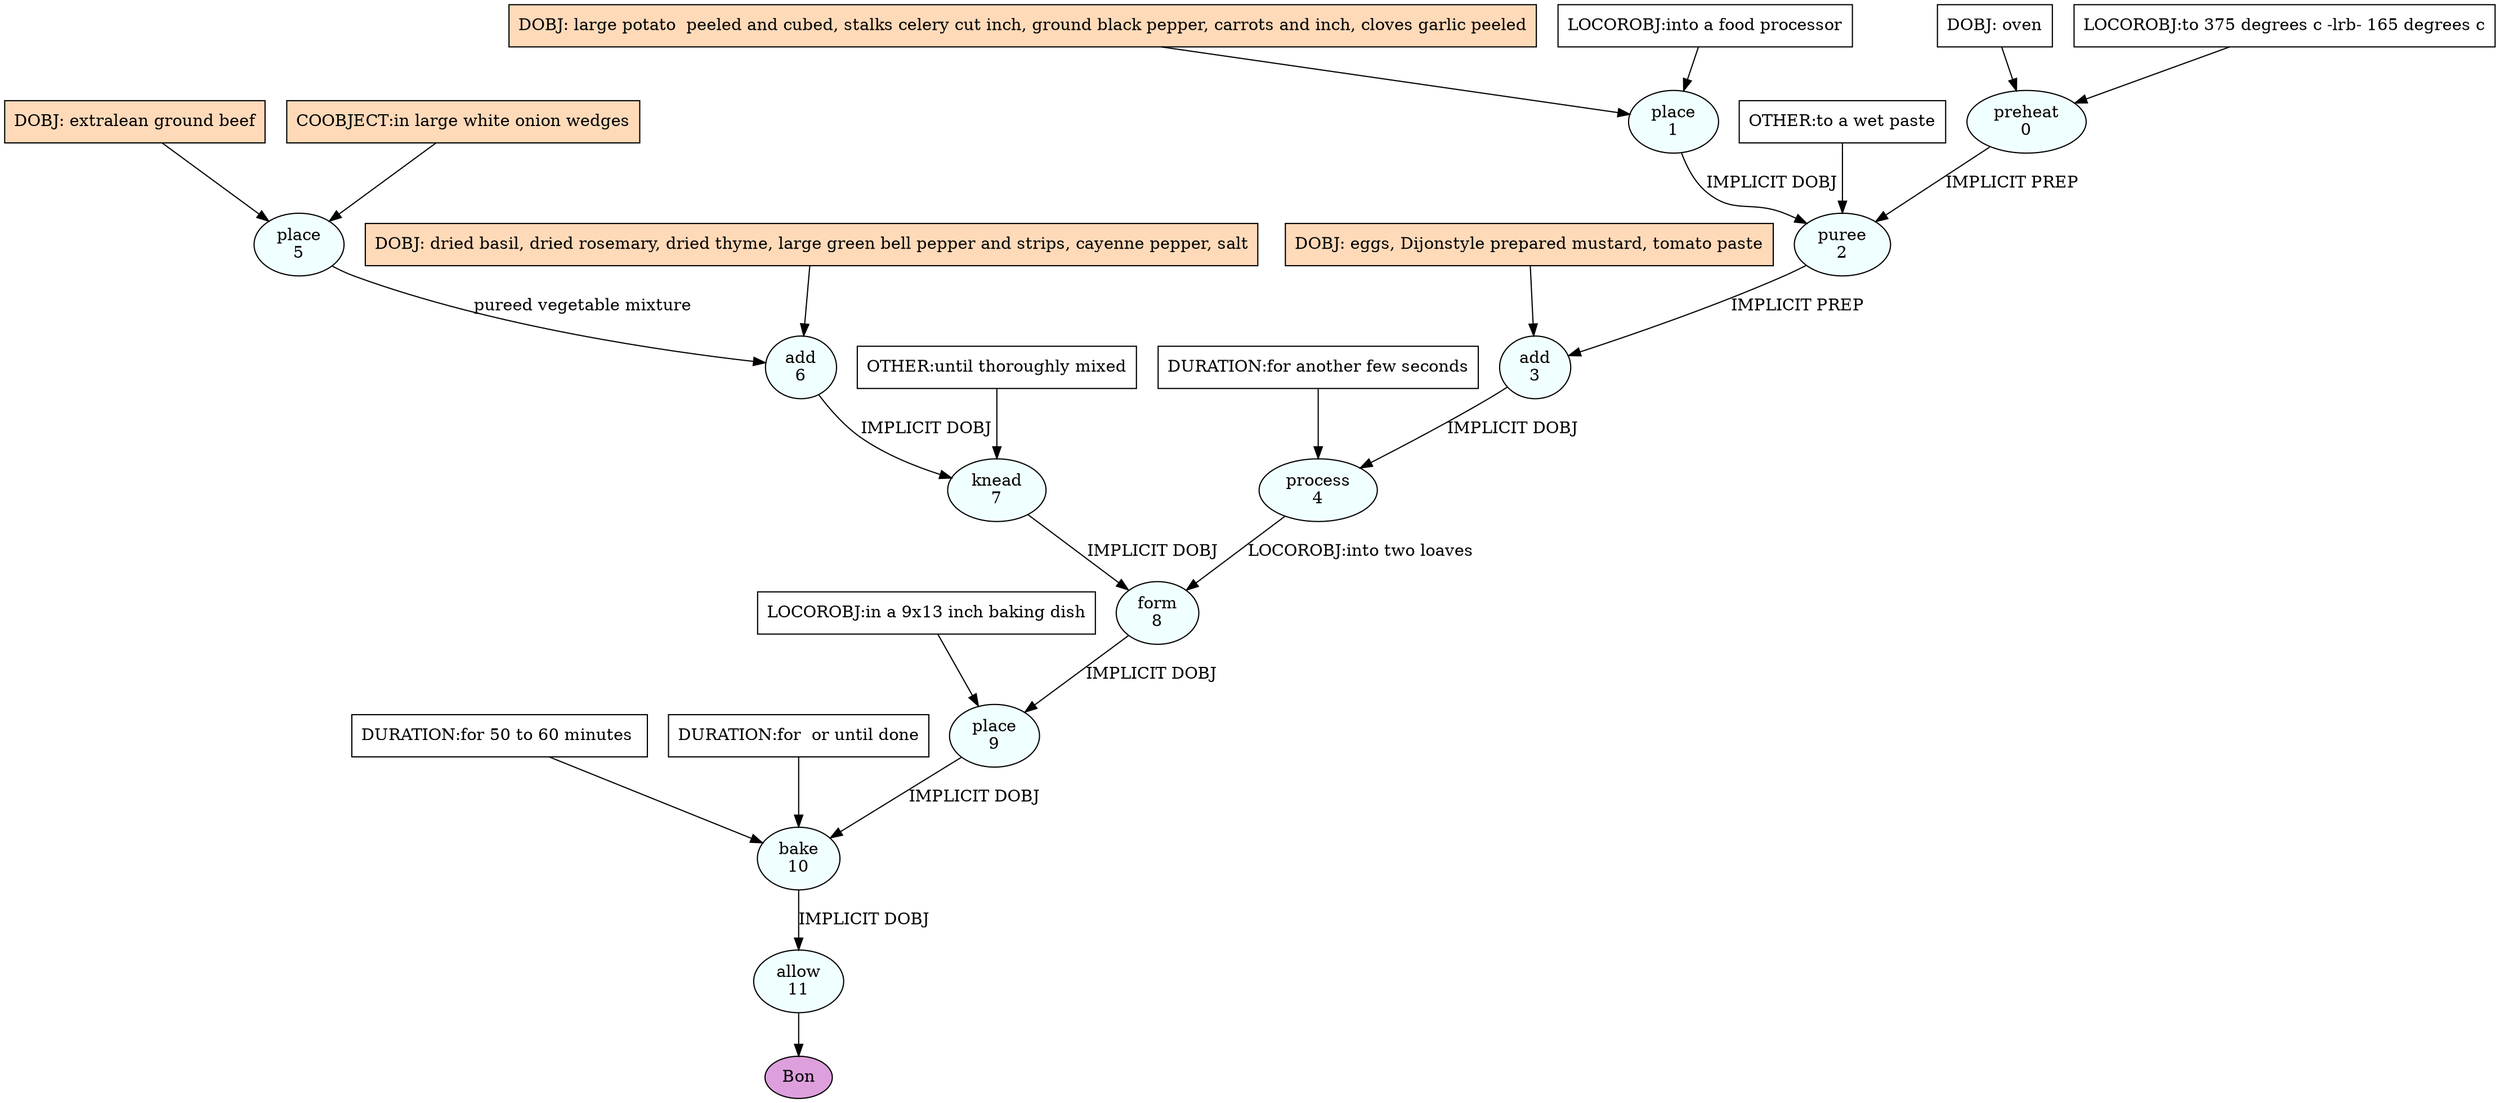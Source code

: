 digraph recipe {
E0[label="preheat
0", shape=oval, style=filled, fillcolor=azure]
E1[label="place
1", shape=oval, style=filled, fillcolor=azure]
E2[label="puree
2", shape=oval, style=filled, fillcolor=azure]
E3[label="add
3", shape=oval, style=filled, fillcolor=azure]
E4[label="process
4", shape=oval, style=filled, fillcolor=azure]
E5[label="place
5", shape=oval, style=filled, fillcolor=azure]
E6[label="add
6", shape=oval, style=filled, fillcolor=azure]
E7[label="knead
7", shape=oval, style=filled, fillcolor=azure]
E8[label="form
8", shape=oval, style=filled, fillcolor=azure]
E9[label="place
9", shape=oval, style=filled, fillcolor=azure]
E10[label="bake
10", shape=oval, style=filled, fillcolor=azure]
E11[label="allow
11", shape=oval, style=filled, fillcolor=azure]
D0[label="DOBJ: oven", shape=box, style=filled, fillcolor=white]
D0 -> E0
P0_0[label="LOCOROBJ:to 375 degrees c -lrb- 165 degrees c", shape=box, style=filled, fillcolor=white]
P0_0 -> E0
D1[label="DOBJ: large potato  peeled and cubed, stalks celery cut inch, ground black pepper, carrots and inch, cloves garlic peeled", shape=box, style=filled, fillcolor=peachpuff]
D1 -> E1
P1_0[label="LOCOROBJ:into a food processor", shape=box, style=filled, fillcolor=white]
P1_0 -> E1
D5[label="DOBJ: extralean ground beef", shape=box, style=filled, fillcolor=peachpuff]
D5 -> E5
P5_0[label="COOBJECT:in large white onion wedges", shape=box, style=filled, fillcolor=peachpuff]
P5_0 -> E5
E1 -> E2 [label="IMPLICIT DOBJ"]
E0 -> E2 [label="IMPLICIT PREP"]
P2_1_0[label="OTHER:to a wet paste", shape=box, style=filled, fillcolor=white]
P2_1_0 -> E2
D3_ing[label="DOBJ: eggs, Dijonstyle prepared mustard, tomato paste", shape=box, style=filled, fillcolor=peachpuff]
D3_ing -> E3
E2 -> E3 [label="IMPLICIT PREP"]
E3 -> E4 [label="IMPLICIT DOBJ"]
P4_0_0[label="DURATION:for another few seconds", shape=box, style=filled, fillcolor=white]
P4_0_0 -> E4
D6_ing[label="DOBJ: dried basil, dried rosemary, dried thyme, large green bell pepper and strips, cayenne pepper, salt", shape=box, style=filled, fillcolor=peachpuff]
D6_ing -> E6
E5 -> E6 [label="pureed vegetable mixture "]
E6 -> E7 [label="IMPLICIT DOBJ"]
P7_0_0[label="OTHER:until thoroughly mixed", shape=box, style=filled, fillcolor=white]
P7_0_0 -> E7
E7 -> E8 [label="IMPLICIT DOBJ"]
E4 -> E8 [label="LOCOROBJ:into two loaves"]
E8 -> E9 [label="IMPLICIT DOBJ"]
P9_0_0[label="LOCOROBJ:in a 9x13 inch baking dish", shape=box, style=filled, fillcolor=white]
P9_0_0 -> E9
E9 -> E10 [label="IMPLICIT DOBJ"]
P10_0_0[label="DURATION:for 50 to 60 minutes ", shape=box, style=filled, fillcolor=white]
P10_0_0 -> E10
P10_0_1[label="DURATION:for  or until done", shape=box, style=filled, fillcolor=white]
P10_0_1 -> E10
E10 -> E11 [label="IMPLICIT DOBJ"]
EOR[label="Bon", shape=oval, style=filled, fillcolor=plum]
E11 -> EOR
}

